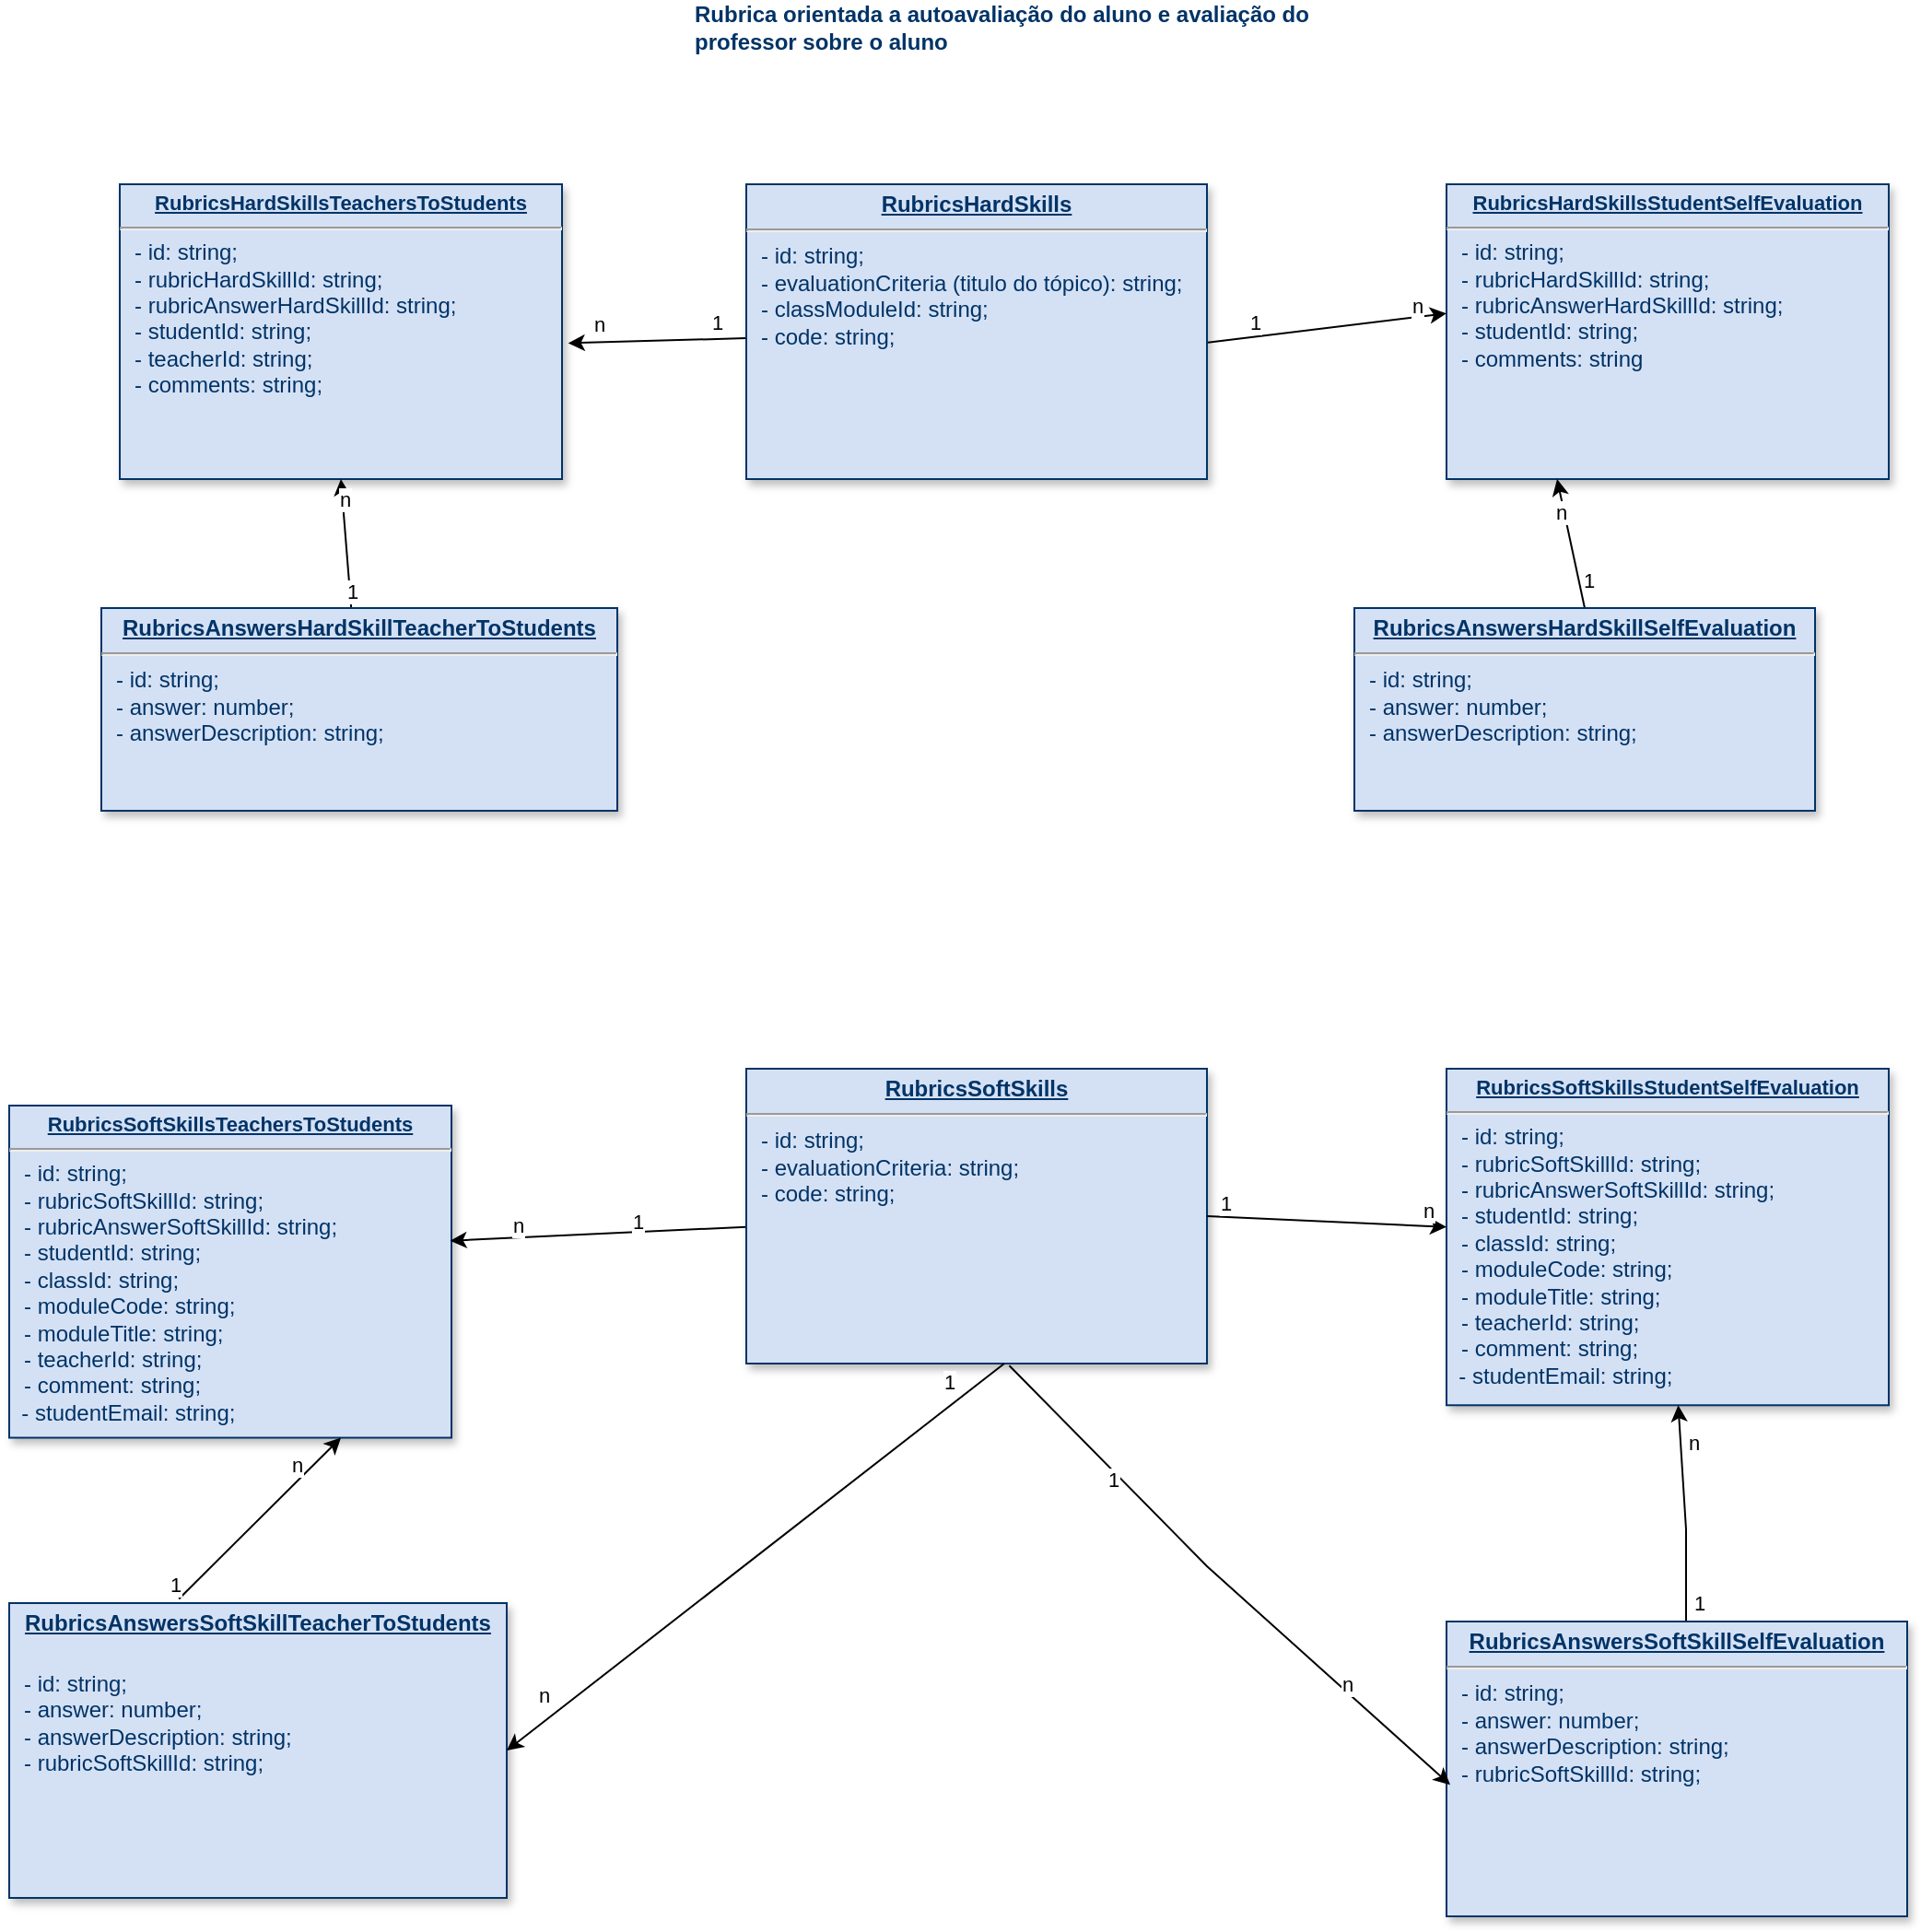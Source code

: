 <mxfile version="20.0.4" type="github" pages="2">
  <diagram name="Page-1" id="efa7a0a1-bf9b-a30e-e6df-94a7791c09e9">
    <mxGraphModel dx="2047" dy="634" grid="1" gridSize="10" guides="1" tooltips="1" connect="1" arrows="1" fold="1" page="1" pageScale="1" pageWidth="826" pageHeight="1169" background="none" math="0" shadow="0">
      <root>
        <mxCell id="0" />
        <mxCell id="1" parent="0" />
        <mxCell id="NOqUeeqSE9eqxAVqKbFz-117" style="edgeStyle=none;rounded=0;orthogonalLoop=1;jettySize=auto;html=1;entryX=1.014;entryY=0.539;entryDx=0;entryDy=0;entryPerimeter=0;" parent="1" source="25" target="NOqUeeqSE9eqxAVqKbFz-115" edge="1">
          <mxGeometry relative="1" as="geometry" />
        </mxCell>
        <mxCell id="NOqUeeqSE9eqxAVqKbFz-118" value="1" style="edgeLabel;html=1;align=center;verticalAlign=middle;resizable=0;points=[];" parent="NOqUeeqSE9eqxAVqKbFz-117" vertex="1" connectable="0">
          <mxGeometry x="-0.417" y="1" relative="1" as="geometry">
            <mxPoint x="12" y="-11" as="offset" />
          </mxGeometry>
        </mxCell>
        <mxCell id="NOqUeeqSE9eqxAVqKbFz-147" value="n" style="edgeLabel;html=1;align=center;verticalAlign=middle;resizable=0;points=[];fontSize=11;" parent="NOqUeeqSE9eqxAVqKbFz-117" vertex="1" connectable="0">
          <mxGeometry x="0.662" y="-3" relative="1" as="geometry">
            <mxPoint y="-7" as="offset" />
          </mxGeometry>
        </mxCell>
        <mxCell id="25" value="&lt;p style=&quot;margin: 0px; margin-top: 4px; text-align: center; text-decoration: underline;&quot;&gt;&lt;strong&gt;RubricsHardSkills&lt;/strong&gt;&lt;/p&gt;&lt;hr&gt;&lt;p style=&quot;margin: 0px; margin-left: 8px;&quot;&gt;- id: string;&lt;/p&gt;&lt;p style=&quot;margin: 0px; margin-left: 8px;&quot;&gt;- evaluationCriteria (titulo do tópico): string;&lt;/p&gt;&lt;p style=&quot;margin: 0px; margin-left: 8px;&quot;&gt;&lt;span style=&quot;background-color: initial;&quot;&gt;- classModuleId: string;&lt;/span&gt;&lt;br&gt;&lt;/p&gt;&lt;p style=&quot;margin: 0px; margin-left: 8px;&quot;&gt;&lt;span style=&quot;background-color: initial;&quot;&gt;- code: string;&lt;/span&gt;&lt;/p&gt;&lt;p style=&quot;margin: 0px; margin-left: 8px;&quot;&gt;&lt;br&gt;&lt;/p&gt;&lt;p style=&quot;margin: 0px; margin-left: 8px;&quot;&gt;&lt;br&gt;&lt;/p&gt;&lt;p style=&quot;margin: 0px; margin-left: 8px;&quot;&gt;&lt;br&gt;&lt;/p&gt;" style="verticalAlign=top;align=left;overflow=fill;fontSize=12;fontFamily=Helvetica;html=1;strokeColor=#003366;shadow=1;fillColor=#D4E1F5;fontColor=#003366" parent="1" vertex="1">
          <mxGeometry x="-140" y="170" width="250" height="160" as="geometry" />
        </mxCell>
        <mxCell id="NOqUeeqSE9eqxAVqKbFz-114" value="&lt;font color=&quot;#003366&quot;&gt;&lt;b&gt;Rubrica orientada a autoavaliação do aluno e avaliação do professor sobre o aluno&lt;/b&gt;&lt;/font&gt;&lt;br&gt;" style="text;html=1;strokeColor=none;fillColor=none;align=left;verticalAlign=middle;whiteSpace=wrap;rounded=0;" parent="1" vertex="1">
          <mxGeometry x="-170" y="70" width="370" height="30" as="geometry" />
        </mxCell>
        <mxCell id="NOqUeeqSE9eqxAVqKbFz-115" value="&lt;p style=&quot;margin: 4px 0px 0px; text-align: center; text-decoration: underline; font-size: 11px;&quot;&gt;&lt;strong style=&quot;&quot;&gt;&lt;font style=&quot;font-size: 11px;&quot;&gt;RubricsHardSkillsTeachersToStudents&lt;/font&gt;&lt;/strong&gt;&lt;/p&gt;&lt;hr style=&quot;font-size: 11px;&quot;&gt;&lt;p style=&quot;margin: 0px; margin-left: 8px;&quot;&gt;- id: string;&lt;/p&gt;&lt;p style=&quot;margin: 0px; margin-left: 8px;&quot;&gt;- rubricHardSkillId: string;&lt;/p&gt;&lt;p style=&quot;margin: 0px; margin-left: 8px;&quot;&gt;- rubricAnswerHardSkillId: string;&lt;/p&gt;&lt;p style=&quot;margin: 0px; margin-left: 8px;&quot;&gt;- studentId: string;&lt;/p&gt;&lt;p style=&quot;margin: 0px; margin-left: 8px;&quot;&gt;- teacherId: string;&lt;/p&gt;&lt;p style=&quot;margin: 0px 0px 0px 8px;&quot;&gt;&lt;span style=&quot;background-color: initial;&quot;&gt;- comments: string;&lt;/span&gt;&lt;br&gt;&lt;/p&gt;&lt;div&gt;&lt;br&gt;&lt;/div&gt;&lt;p style=&quot;margin: 0px; margin-left: 8px;&quot;&gt;&lt;br&gt;&lt;/p&gt;&lt;p style=&quot;margin: 0px; margin-left: 8px;&quot;&gt;&lt;br&gt;&lt;/p&gt;" style="verticalAlign=top;align=left;overflow=fill;fontSize=12;fontFamily=Helvetica;html=1;strokeColor=#003366;shadow=1;fillColor=#D4E1F5;fontColor=#003366" parent="1" vertex="1">
          <mxGeometry x="-480" y="170" width="240" height="160" as="geometry" />
        </mxCell>
        <mxCell id="NOqUeeqSE9eqxAVqKbFz-120" value="&lt;p style=&quot;margin: 4px 0px 0px; text-align: center; text-decoration: underline; font-size: 11px;&quot;&gt;&lt;strong style=&quot;&quot;&gt;&lt;font style=&quot;font-size: 11px;&quot;&gt;RubricsHardSkillsStudentSelfEvaluation&lt;/font&gt;&lt;/strong&gt;&lt;/p&gt;&lt;hr style=&quot;font-size: 11px;&quot;&gt;&lt;p style=&quot;margin: 0px; margin-left: 8px;&quot;&gt;- id: string;&lt;/p&gt;&lt;p style=&quot;margin: 0px; margin-left: 8px;&quot;&gt;- rubricHardSkillId: string;&lt;/p&gt;&lt;p style=&quot;margin: 0px; margin-left: 8px;&quot;&gt;- rubricAnswerHardSkillId: string;&lt;/p&gt;&lt;p style=&quot;margin: 0px; margin-left: 8px;&quot;&gt;- studentId: string;&lt;/p&gt;&lt;p style=&quot;margin: 0px; margin-left: 8px;&quot;&gt;&lt;span style=&quot;background-color: initial;&quot;&gt;- comments: string&lt;/span&gt;&lt;br&gt;&lt;/p&gt;&lt;div&gt;&lt;br&gt;&lt;/div&gt;&lt;p style=&quot;margin: 0px; margin-left: 8px;&quot;&gt;&lt;br&gt;&lt;/p&gt;&lt;p style=&quot;margin: 0px; margin-left: 8px;&quot;&gt;&lt;br&gt;&lt;/p&gt;&lt;p style=&quot;margin: 0px; margin-left: 8px;&quot;&gt;&lt;br&gt;&lt;/p&gt;" style="verticalAlign=top;align=left;overflow=fill;fontSize=12;fontFamily=Helvetica;html=1;strokeColor=#003366;shadow=1;fillColor=#D4E1F5;fontColor=#003366" parent="1" vertex="1">
          <mxGeometry x="240" y="170" width="240" height="160" as="geometry" />
        </mxCell>
        <mxCell id="NOqUeeqSE9eqxAVqKbFz-121" style="edgeStyle=none;rounded=0;orthogonalLoop=1;jettySize=auto;html=1;entryX=0;entryY=0.438;entryDx=0;entryDy=0;entryPerimeter=0;exitX=1.002;exitY=0.537;exitDx=0;exitDy=0;exitPerimeter=0;" parent="1" source="25" target="NOqUeeqSE9eqxAVqKbFz-120" edge="1">
          <mxGeometry relative="1" as="geometry">
            <mxPoint x="60" y="259.397" as="sourcePoint" />
            <mxPoint x="150.48" y="258.96" as="targetPoint" />
          </mxGeometry>
        </mxCell>
        <mxCell id="NOqUeeqSE9eqxAVqKbFz-122" value="1" style="edgeLabel;html=1;align=center;verticalAlign=middle;resizable=0;points=[];" parent="NOqUeeqSE9eqxAVqKbFz-121" vertex="1" connectable="0">
          <mxGeometry x="-0.417" y="1" relative="1" as="geometry">
            <mxPoint x="-12" y="-6" as="offset" />
          </mxGeometry>
        </mxCell>
        <mxCell id="NOqUeeqSE9eqxAVqKbFz-123" value="n" style="edgeLabel;html=1;align=center;verticalAlign=middle;resizable=0;points=[];" parent="NOqUeeqSE9eqxAVqKbFz-121" vertex="1" connectable="0">
          <mxGeometry x="0.546" y="-1" relative="1" as="geometry">
            <mxPoint x="13" y="-9" as="offset" />
          </mxGeometry>
        </mxCell>
        <mxCell id="NOqUeeqSE9eqxAVqKbFz-124" value="&lt;p style=&quot;margin: 4px 0px 0px; text-align: center; text-decoration: underline; font-size: 11px;&quot;&gt;&lt;strong style=&quot;&quot;&gt;&lt;font style=&quot;font-size: 11px;&quot;&gt;RubricsSoftSkillsTeachersToStudents&lt;/font&gt;&lt;/strong&gt;&lt;/p&gt;&lt;hr style=&quot;font-size: 11px;&quot;&gt;&lt;p style=&quot;margin: 0px; margin-left: 8px;&quot;&gt;- id: string;&lt;/p&gt;&lt;p style=&quot;margin: 0px 0px 0px 8px;&quot;&gt;- rubricSoftSkillId: string;&lt;/p&gt;&lt;p style=&quot;margin: 0px 0px 0px 8px;&quot;&gt;- rubricAnswerSoftSkillId: string;&lt;/p&gt;&lt;p style=&quot;margin: 0px 0px 0px 8px;&quot;&gt;- studentId: string;&lt;/p&gt;&lt;p style=&quot;margin: 0px 0px 0px 8px;&quot;&gt;- classId: string;&lt;br&gt;&lt;/p&gt;&lt;p style=&quot;margin: 0px 0px 0px 8px;&quot;&gt;- moduleCode: string;&lt;/p&gt;&lt;p style=&quot;margin: 0px 0px 0px 8px;&quot;&gt;- moduleTitle: string;&lt;/p&gt;&lt;p style=&quot;margin: 0px 0px 0px 8px;&quot;&gt;- teacherId: string;&lt;/p&gt;&lt;p style=&quot;margin: 0px 0px 0px 8px;&quot;&gt;&lt;span style=&quot;background-color: initial;&quot;&gt;- comment: string;&lt;/span&gt;&lt;/p&gt;&lt;div&gt;&amp;nbsp; - studentEmail: string;&lt;/div&gt;&lt;div&gt;&lt;br&gt;&lt;/div&gt;&lt;p style=&quot;margin: 0px; margin-left: 8px;&quot;&gt;&lt;br&gt;&lt;/p&gt;&lt;p style=&quot;margin: 0px; margin-left: 8px;&quot;&gt;&lt;br&gt;&lt;/p&gt;" style="verticalAlign=top;align=left;overflow=fill;fontSize=12;fontFamily=Helvetica;html=1;strokeColor=#003366;shadow=1;fillColor=#D4E1F5;fontColor=#003366" parent="1" vertex="1">
          <mxGeometry x="-540" y="670" width="240" height="180.26" as="geometry" />
        </mxCell>
        <mxCell id="NOqUeeqSE9eqxAVqKbFz-125" style="edgeStyle=none;rounded=0;orthogonalLoop=1;jettySize=auto;html=1;entryX=0.997;entryY=0.407;entryDx=0;entryDy=0;entryPerimeter=0;" parent="1" source="NOqUeeqSE9eqxAVqKbFz-128" target="NOqUeeqSE9eqxAVqKbFz-124" edge="1">
          <mxGeometry relative="1" as="geometry">
            <mxPoint x="120.5" y="555.92" as="sourcePoint" />
            <mxPoint x="220" y="688.18" as="targetPoint" />
            <Array as="points" />
          </mxGeometry>
        </mxCell>
        <mxCell id="NOqUeeqSE9eqxAVqKbFz-126" value="1" style="edgeLabel;html=1;align=center;verticalAlign=middle;resizable=0;points=[];" parent="NOqUeeqSE9eqxAVqKbFz-125" vertex="1" connectable="0">
          <mxGeometry x="-0.417" y="1" relative="1" as="geometry">
            <mxPoint x="-12" y="-6" as="offset" />
          </mxGeometry>
        </mxCell>
        <mxCell id="NOqUeeqSE9eqxAVqKbFz-127" value="n" style="edgeLabel;html=1;align=center;verticalAlign=middle;resizable=0;points=[];" parent="NOqUeeqSE9eqxAVqKbFz-125" vertex="1" connectable="0">
          <mxGeometry x="0.546" y="-1" relative="1" as="geometry">
            <mxPoint y="-6" as="offset" />
          </mxGeometry>
        </mxCell>
        <mxCell id="NOqUeeqSE9eqxAVqKbFz-128" value="&lt;p style=&quot;margin: 0px; margin-top: 4px; text-align: center; text-decoration: underline;&quot;&gt;&lt;strong&gt;RubricsSoftSkills&lt;/strong&gt;&lt;/p&gt;&lt;hr&gt;&lt;p style=&quot;margin: 0px; margin-left: 8px;&quot;&gt;- id: string;&lt;/p&gt;&lt;p style=&quot;margin: 0px; margin-left: 8px;&quot;&gt;- evaluationCriteria: string;&lt;/p&gt;&lt;p style=&quot;margin: 0px; margin-left: 8px;&quot;&gt;- code: string;&lt;/p&gt;&lt;p style=&quot;margin: 0px; margin-left: 8px;&quot;&gt;&lt;br&gt;&lt;/p&gt;&lt;p style=&quot;margin: 0px; margin-left: 8px;&quot;&gt;&lt;br&gt;&lt;/p&gt;&lt;p style=&quot;margin: 0px; margin-left: 8px;&quot;&gt;&lt;br&gt;&lt;/p&gt;" style="verticalAlign=top;align=left;overflow=fill;fontSize=12;fontFamily=Helvetica;html=1;strokeColor=#003366;shadow=1;fillColor=#D4E1F5;fontColor=#003366" parent="1" vertex="1">
          <mxGeometry x="-140" y="650" width="250" height="160" as="geometry" />
        </mxCell>
        <mxCell id="NOqUeeqSE9eqxAVqKbFz-129" value="&lt;p style=&quot;margin: 4px 0px 0px; text-align: center; text-decoration: underline; font-size: 11px;&quot;&gt;&lt;strong style=&quot;&quot;&gt;&lt;font style=&quot;font-size: 11px;&quot;&gt;RubricsSoftSkillsStudentSelfEvaluation&lt;/font&gt;&lt;/strong&gt;&lt;/p&gt;&lt;hr style=&quot;font-size: 11px;&quot;&gt;&lt;p style=&quot;margin: 0px; margin-left: 8px;&quot;&gt;- id: string;&lt;/p&gt;&lt;p style=&quot;margin: 0px; margin-left: 8px;&quot;&gt;- rubricSoftSkillId: string;&lt;/p&gt;&lt;p style=&quot;margin: 0px; margin-left: 8px;&quot;&gt;- rubricAnswerSoftSkillId: string;&lt;/p&gt;&lt;p style=&quot;margin: 0px; margin-left: 8px;&quot;&gt;- studentId: string;&lt;/p&gt;&lt;p style=&quot;margin: 0px; margin-left: 8px;&quot;&gt;- classId: string;&lt;br&gt;&lt;/p&gt;&lt;p style=&quot;margin: 0px; margin-left: 8px;&quot;&gt;- moduleCode: string;&lt;/p&gt;&lt;p style=&quot;margin: 0px; margin-left: 8px;&quot;&gt;- moduleTitle: string;&lt;/p&gt;&lt;p style=&quot;margin: 0px; margin-left: 8px;&quot;&gt;- teacherId: string;&lt;/p&gt;&lt;p style=&quot;margin: 0px; margin-left: 8px;&quot;&gt;&lt;span style=&quot;background-color: initial;&quot;&gt;- comment: string;&lt;/span&gt;&lt;/p&gt;&lt;div&gt;&amp;nbsp; - studentEmail: string;&lt;/div&gt;&lt;p style=&quot;margin: 0px; margin-left: 8px;&quot;&gt;&lt;br&gt;&lt;/p&gt;&lt;p style=&quot;margin: 0px; margin-left: 8px;&quot;&gt;&lt;br&gt;&lt;/p&gt;&lt;p style=&quot;margin: 0px; margin-left: 8px;&quot;&gt;&lt;br&gt;&lt;/p&gt;" style="verticalAlign=top;align=left;overflow=fill;fontSize=12;fontFamily=Helvetica;html=1;strokeColor=#003366;shadow=1;fillColor=#D4E1F5;fontColor=#003366" parent="1" vertex="1">
          <mxGeometry x="240" y="650" width="240" height="182.63" as="geometry" />
        </mxCell>
        <mxCell id="NOqUeeqSE9eqxAVqKbFz-130" style="edgeStyle=none;rounded=0;orthogonalLoop=1;jettySize=auto;html=1;exitX=1;exitY=0.5;exitDx=0;exitDy=0;" parent="1" source="NOqUeeqSE9eqxAVqKbFz-128" target="NOqUeeqSE9eqxAVqKbFz-129" edge="1">
          <mxGeometry relative="1" as="geometry">
            <mxPoint x="-5" y="820.0" as="sourcePoint" />
            <mxPoint x="270" y="900.0" as="targetPoint" />
            <Array as="points" />
          </mxGeometry>
        </mxCell>
        <mxCell id="NOqUeeqSE9eqxAVqKbFz-131" value="1" style="edgeLabel;html=1;align=center;verticalAlign=middle;resizable=0;points=[];" parent="NOqUeeqSE9eqxAVqKbFz-130" vertex="1" connectable="0">
          <mxGeometry x="-0.417" y="1" relative="1" as="geometry">
            <mxPoint x="-28" y="-8" as="offset" />
          </mxGeometry>
        </mxCell>
        <mxCell id="NOqUeeqSE9eqxAVqKbFz-132" value="n" style="edgeLabel;html=1;align=center;verticalAlign=middle;resizable=0;points=[];" parent="NOqUeeqSE9eqxAVqKbFz-130" vertex="1" connectable="0">
          <mxGeometry x="0.546" y="-1" relative="1" as="geometry">
            <mxPoint x="19" y="-9" as="offset" />
          </mxGeometry>
        </mxCell>
        <mxCell id="NOqUeeqSE9eqxAVqKbFz-133" value="&lt;p style=&quot;margin: 0px; margin-top: 4px; text-align: center; text-decoration: underline;&quot;&gt;&lt;strong&gt;RubricsAnswersSoftSkillTeacherToStudents&lt;/strong&gt;&lt;/p&gt;&lt;p style=&quot;margin: 0px; margin-top: 4px; text-align: center; text-decoration: underline;&quot;&gt;&lt;strong&gt;&lt;br&gt;&lt;/strong&gt;&lt;/p&gt;&lt;p style=&quot;margin: 0px; margin-left: 8px;&quot;&gt;- id: string;&lt;/p&gt;&lt;p style=&quot;margin: 0px; margin-left: 8px;&quot;&gt;- answer: number;&lt;/p&gt;&lt;p style=&quot;margin: 0px; margin-left: 8px;&quot;&gt;- answerDescription: string;&lt;/p&gt;&lt;p style=&quot;margin: 0px; margin-left: 8px;&quot;&gt;&lt;span style=&quot;background-color: initial;&quot;&gt;- rubricSoftSkillId: string;&lt;/span&gt;&lt;br&gt;&lt;/p&gt;&lt;p style=&quot;margin: 0px; margin-left: 8px;&quot;&gt;&lt;br&gt;&lt;/p&gt;&lt;p style=&quot;margin: 0px; margin-left: 8px;&quot;&gt;&lt;br&gt;&lt;/p&gt;&lt;p style=&quot;margin: 0px; margin-left: 8px;&quot;&gt;&lt;br&gt;&lt;/p&gt;" style="verticalAlign=top;align=left;overflow=fill;fontSize=12;fontFamily=Helvetica;html=1;strokeColor=#003366;shadow=1;fillColor=#D4E1F5;fontColor=#003366" parent="1" vertex="1">
          <mxGeometry x="-540" y="940" width="270" height="160" as="geometry" />
        </mxCell>
        <mxCell id="NOqUeeqSE9eqxAVqKbFz-134" style="edgeStyle=none;rounded=0;orthogonalLoop=1;jettySize=auto;html=1;entryX=1;entryY=0.5;entryDx=0;entryDy=0;" parent="1" target="NOqUeeqSE9eqxAVqKbFz-133" edge="1">
          <mxGeometry relative="1" as="geometry">
            <mxPoint y="810" as="sourcePoint" />
            <mxPoint x="426.04" y="817.63" as="targetPoint" />
            <Array as="points" />
          </mxGeometry>
        </mxCell>
        <mxCell id="NOqUeeqSE9eqxAVqKbFz-135" value="1" style="edgeLabel;html=1;align=center;verticalAlign=middle;resizable=0;points=[];" parent="NOqUeeqSE9eqxAVqKbFz-134" vertex="1" connectable="0">
          <mxGeometry x="-0.417" y="1" relative="1" as="geometry">
            <mxPoint x="48" y="-52" as="offset" />
          </mxGeometry>
        </mxCell>
        <mxCell id="NOqUeeqSE9eqxAVqKbFz-136" value="n" style="edgeLabel;html=1;align=center;verticalAlign=middle;resizable=0;points=[];" parent="NOqUeeqSE9eqxAVqKbFz-134" vertex="1" connectable="0">
          <mxGeometry x="0.546" y="-1" relative="1" as="geometry">
            <mxPoint x="-41" y="18" as="offset" />
          </mxGeometry>
        </mxCell>
        <mxCell id="NOqUeeqSE9eqxAVqKbFz-137" style="edgeStyle=none;rounded=0;orthogonalLoop=1;jettySize=auto;html=1;" parent="1" target="NOqUeeqSE9eqxAVqKbFz-129" edge="1">
          <mxGeometry relative="1" as="geometry">
            <mxPoint x="370" y="950" as="sourcePoint" />
            <mxPoint x="430" y="829.33" as="targetPoint" />
            <Array as="points">
              <mxPoint x="370" y="900" />
            </Array>
          </mxGeometry>
        </mxCell>
        <mxCell id="NOqUeeqSE9eqxAVqKbFz-138" value="1" style="edgeLabel;html=1;align=center;verticalAlign=middle;resizable=0;points=[];" parent="NOqUeeqSE9eqxAVqKbFz-137" vertex="1" connectable="0">
          <mxGeometry x="-0.417" y="1" relative="1" as="geometry">
            <mxPoint x="8" y="24" as="offset" />
          </mxGeometry>
        </mxCell>
        <mxCell id="NOqUeeqSE9eqxAVqKbFz-139" value="n" style="edgeLabel;html=1;align=center;verticalAlign=middle;resizable=0;points=[];" parent="NOqUeeqSE9eqxAVqKbFz-137" vertex="1" connectable="0">
          <mxGeometry x="0.546" y="-1" relative="1" as="geometry">
            <mxPoint x="5" y="-6" as="offset" />
          </mxGeometry>
        </mxCell>
        <mxCell id="NOqUeeqSE9eqxAVqKbFz-140" style="edgeStyle=none;rounded=0;orthogonalLoop=1;jettySize=auto;html=1;entryX=0.75;entryY=1;entryDx=0;entryDy=0;exitX=0.341;exitY=-0.014;exitDx=0;exitDy=0;exitPerimeter=0;" parent="1" source="NOqUeeqSE9eqxAVqKbFz-133" target="NOqUeeqSE9eqxAVqKbFz-124" edge="1">
          <mxGeometry relative="1" as="geometry">
            <mxPoint x="-420" y="930" as="sourcePoint" />
            <mxPoint x="220" y="747.63" as="targetPoint" />
            <Array as="points" />
          </mxGeometry>
        </mxCell>
        <mxCell id="NOqUeeqSE9eqxAVqKbFz-141" value="1" style="edgeLabel;html=1;align=center;verticalAlign=middle;resizable=0;points=[];" parent="NOqUeeqSE9eqxAVqKbFz-140" vertex="1" connectable="0">
          <mxGeometry x="-0.417" y="1" relative="1" as="geometry">
            <mxPoint x="-27" y="18" as="offset" />
          </mxGeometry>
        </mxCell>
        <mxCell id="NOqUeeqSE9eqxAVqKbFz-142" value="n" style="edgeLabel;html=1;align=center;verticalAlign=middle;resizable=0;points=[];" parent="NOqUeeqSE9eqxAVqKbFz-140" vertex="1" connectable="0">
          <mxGeometry x="0.546" y="-1" relative="1" as="geometry">
            <mxPoint x="-5" y="-6" as="offset" />
          </mxGeometry>
        </mxCell>
        <mxCell id="NOqUeeqSE9eqxAVqKbFz-148" style="edgeStyle=none;rounded=0;orthogonalLoop=1;jettySize=auto;html=1;entryX=0.5;entryY=1;entryDx=0;entryDy=0;fontSize=11;" parent="1" source="NOqUeeqSE9eqxAVqKbFz-143" target="NOqUeeqSE9eqxAVqKbFz-115" edge="1">
          <mxGeometry relative="1" as="geometry" />
        </mxCell>
        <mxCell id="NOqUeeqSE9eqxAVqKbFz-150" value="1" style="edgeLabel;html=1;align=center;verticalAlign=middle;resizable=0;points=[];fontSize=11;" parent="NOqUeeqSE9eqxAVqKbFz-148" vertex="1" connectable="0">
          <mxGeometry x="-0.753" y="-1" relative="1" as="geometry">
            <mxPoint y="-1" as="offset" />
          </mxGeometry>
        </mxCell>
        <mxCell id="NOqUeeqSE9eqxAVqKbFz-151" value="n" style="edgeLabel;html=1;align=center;verticalAlign=middle;resizable=0;points=[];fontSize=11;" parent="NOqUeeqSE9eqxAVqKbFz-148" vertex="1" connectable="0">
          <mxGeometry x="0.676" y="-1" relative="1" as="geometry">
            <mxPoint as="offset" />
          </mxGeometry>
        </mxCell>
        <mxCell id="NOqUeeqSE9eqxAVqKbFz-149" style="edgeStyle=none;rounded=0;orthogonalLoop=1;jettySize=auto;html=1;entryX=0.25;entryY=1;entryDx=0;entryDy=0;fontSize=11;exitX=0.5;exitY=0;exitDx=0;exitDy=0;" parent="1" source="ZEF1d63vRBoqIESM27B--25" target="NOqUeeqSE9eqxAVqKbFz-120" edge="1">
          <mxGeometry relative="1" as="geometry" />
        </mxCell>
        <mxCell id="NOqUeeqSE9eqxAVqKbFz-152" value="1" style="edgeLabel;html=1;align=center;verticalAlign=middle;resizable=0;points=[];fontSize=11;" parent="NOqUeeqSE9eqxAVqKbFz-149" vertex="1" connectable="0">
          <mxGeometry x="-0.81" y="-3" relative="1" as="geometry">
            <mxPoint y="-8" as="offset" />
          </mxGeometry>
        </mxCell>
        <mxCell id="NOqUeeqSE9eqxAVqKbFz-153" value="n" style="edgeLabel;html=1;align=center;verticalAlign=middle;resizable=0;points=[];fontSize=11;" parent="NOqUeeqSE9eqxAVqKbFz-149" vertex="1" connectable="0">
          <mxGeometry x="0.469" y="2" relative="1" as="geometry">
            <mxPoint y="-1" as="offset" />
          </mxGeometry>
        </mxCell>
        <mxCell id="NOqUeeqSE9eqxAVqKbFz-143" value="&lt;p style=&quot;margin: 0px; margin-top: 4px; text-align: center; text-decoration: underline;&quot;&gt;&lt;strong&gt;RubricsAnswersHardSkillTeacherToStudents&lt;/strong&gt;&lt;/p&gt;&lt;hr&gt;&lt;p style=&quot;margin: 0px; margin-left: 8px;&quot;&gt;- id: string;&lt;/p&gt;&lt;p style=&quot;margin: 0px; margin-left: 8px;&quot;&gt;- answer: number;&lt;/p&gt;&lt;p style=&quot;margin: 0px; margin-left: 8px;&quot;&gt;- answerDescription: string;&lt;/p&gt;&lt;p style=&quot;margin: 0px; margin-left: 8px;&quot;&gt;&lt;br&gt;&lt;/p&gt;&lt;p style=&quot;margin: 0px; margin-left: 8px;&quot;&gt;&lt;br&gt;&lt;/p&gt;&lt;p style=&quot;margin: 0px; margin-left: 8px;&quot;&gt;&lt;br&gt;&lt;/p&gt;&lt;p style=&quot;margin: 0px; margin-left: 8px;&quot;&gt;&lt;br&gt;&lt;/p&gt;" style="verticalAlign=top;align=left;overflow=fill;fontSize=12;fontFamily=Helvetica;html=1;strokeColor=#003366;shadow=1;fillColor=#D4E1F5;fontColor=#003366" parent="1" vertex="1">
          <mxGeometry x="-490" y="400" width="280" height="110" as="geometry" />
        </mxCell>
        <mxCell id="ZEF1d63vRBoqIESM27B--25" value="&lt;p style=&quot;margin: 0px; margin-top: 4px; text-align: center; text-decoration: underline;&quot;&gt;&lt;strong&gt;RubricsAnswersHardSkillSelfEvaluation&lt;/strong&gt;&lt;/p&gt;&lt;hr&gt;&lt;p style=&quot;margin: 0px; margin-left: 8px;&quot;&gt;- id: string;&lt;/p&gt;&lt;p style=&quot;margin: 0px; margin-left: 8px;&quot;&gt;- answer: number;&lt;/p&gt;&lt;p style=&quot;margin: 0px; margin-left: 8px;&quot;&gt;- answerDescription: string;&lt;/p&gt;&lt;p style=&quot;margin: 0px; margin-left: 8px;&quot;&gt;&lt;br&gt;&lt;/p&gt;&lt;p style=&quot;margin: 0px; margin-left: 8px;&quot;&gt;&lt;br&gt;&lt;/p&gt;&lt;p style=&quot;margin: 0px; margin-left: 8px;&quot;&gt;&lt;br&gt;&lt;/p&gt;&lt;p style=&quot;margin: 0px; margin-left: 8px;&quot;&gt;&lt;br&gt;&lt;/p&gt;" style="verticalAlign=top;align=left;overflow=fill;fontSize=12;fontFamily=Helvetica;html=1;strokeColor=#003366;shadow=1;fillColor=#D4E1F5;fontColor=#003366" vertex="1" parent="1">
          <mxGeometry x="190" y="400" width="250" height="110" as="geometry" />
        </mxCell>
        <mxCell id="ZEF1d63vRBoqIESM27B--26" value="&lt;p style=&quot;margin: 0px; margin-top: 4px; text-align: center; text-decoration: underline;&quot;&gt;&lt;strong&gt;RubricsAnswersSoftSkillSelfEvaluation&lt;/strong&gt;&lt;/p&gt;&lt;hr&gt;&lt;p style=&quot;margin: 0px; margin-left: 8px;&quot;&gt;- id: string;&lt;/p&gt;&lt;p style=&quot;margin: 0px; margin-left: 8px;&quot;&gt;- answer: number;&lt;/p&gt;&lt;p style=&quot;margin: 0px; margin-left: 8px;&quot;&gt;- answerDescription: string;&lt;/p&gt;&lt;p style=&quot;margin: 0px; margin-left: 8px;&quot;&gt;&lt;span style=&quot;background-color: initial;&quot;&gt;- rubricSoftSkillId: string;&lt;/span&gt;&lt;br&gt;&lt;/p&gt;&lt;p style=&quot;margin: 0px; margin-left: 8px;&quot;&gt;&lt;br&gt;&lt;/p&gt;&lt;p style=&quot;margin: 0px; margin-left: 8px;&quot;&gt;&lt;br&gt;&lt;/p&gt;&lt;p style=&quot;margin: 0px; margin-left: 8px;&quot;&gt;&lt;br&gt;&lt;/p&gt;" style="verticalAlign=top;align=left;overflow=fill;fontSize=12;fontFamily=Helvetica;html=1;strokeColor=#003366;shadow=1;fillColor=#D4E1F5;fontColor=#003366" vertex="1" parent="1">
          <mxGeometry x="240" y="950" width="250" height="160" as="geometry" />
        </mxCell>
        <mxCell id="ZEF1d63vRBoqIESM27B--27" style="edgeStyle=none;rounded=0;orthogonalLoop=1;jettySize=auto;html=1;entryX=0.008;entryY=0.554;entryDx=0;entryDy=0;entryPerimeter=0;exitX=0.571;exitY=1.007;exitDx=0;exitDy=0;exitPerimeter=0;" edge="1" parent="1" source="NOqUeeqSE9eqxAVqKbFz-128" target="ZEF1d63vRBoqIESM27B--26">
          <mxGeometry relative="1" as="geometry">
            <mxPoint x="10" y="820" as="sourcePoint" />
            <mxPoint x="-385" y="950" as="targetPoint" />
            <Array as="points">
              <mxPoint x="110" y="920" />
            </Array>
          </mxGeometry>
        </mxCell>
        <mxCell id="ZEF1d63vRBoqIESM27B--28" value="1" style="edgeLabel;html=1;align=center;verticalAlign=middle;resizable=0;points=[];" vertex="1" connectable="0" parent="ZEF1d63vRBoqIESM27B--27">
          <mxGeometry x="-0.417" y="1" relative="1" as="geometry">
            <mxPoint x="-12" y="-6" as="offset" />
          </mxGeometry>
        </mxCell>
        <mxCell id="ZEF1d63vRBoqIESM27B--29" value="n" style="edgeLabel;html=1;align=center;verticalAlign=middle;resizable=0;points=[];" vertex="1" connectable="0" parent="ZEF1d63vRBoqIESM27B--27">
          <mxGeometry x="0.546" y="-1" relative="1" as="geometry">
            <mxPoint y="-6" as="offset" />
          </mxGeometry>
        </mxCell>
      </root>
    </mxGraphModel>
  </diagram>
  <diagram id="Prl8rRmy_3rRpPF7xjga" name="Page-2">
    <mxGraphModel dx="944" dy="490" grid="1" gridSize="10" guides="1" tooltips="1" connect="1" arrows="1" fold="1" page="1" pageScale="1" pageWidth="827" pageHeight="1169" math="0" shadow="0">
      <root>
        <mxCell id="0" />
        <mxCell id="1" parent="0" />
        <mxCell id="uF2NcqK8k399FmXNPOdp-1" style="edgeStyle=none;rounded=0;orthogonalLoop=1;jettySize=auto;html=1;entryX=0.75;entryY=0;entryDx=0;entryDy=0;" edge="1" parent="1" source="uF2NcqK8k399FmXNPOdp-4" target="uF2NcqK8k399FmXNPOdp-5">
          <mxGeometry relative="1" as="geometry" />
        </mxCell>
        <mxCell id="uF2NcqK8k399FmXNPOdp-2" value="1" style="edgeLabel;html=1;align=center;verticalAlign=middle;resizable=0;points=[];" vertex="1" connectable="0" parent="uF2NcqK8k399FmXNPOdp-1">
          <mxGeometry x="-0.417" y="1" relative="1" as="geometry">
            <mxPoint x="12" y="-11" as="offset" />
          </mxGeometry>
        </mxCell>
        <mxCell id="uF2NcqK8k399FmXNPOdp-3" value="n" style="edgeLabel;html=1;align=center;verticalAlign=middle;resizable=0;points=[];fontSize=11;" vertex="1" connectable="0" parent="uF2NcqK8k399FmXNPOdp-1">
          <mxGeometry x="0.662" y="-3" relative="1" as="geometry">
            <mxPoint y="-7" as="offset" />
          </mxGeometry>
        </mxCell>
        <mxCell id="uF2NcqK8k399FmXNPOdp-4" value="&lt;p style=&quot;margin: 0px; margin-top: 4px; text-align: center; text-decoration: underline;&quot;&gt;&lt;strong&gt;RubricSkillStudentToTeachers&lt;/strong&gt;&lt;/p&gt;&lt;hr&gt;&lt;p style=&quot;margin: 0px; margin-left: 8px;&quot;&gt;- id: string;&lt;/p&gt;&lt;p style=&quot;margin: 0px; margin-left: 8px;&quot;&gt;- evaluationCriteria (titulo do tópico): string;&lt;/p&gt;&lt;p style=&quot;margin: 0px; margin-left: 8px;&quot;&gt;&lt;span style=&quot;background-color: initial;&quot;&gt;- code: string;&lt;/span&gt;&lt;br&gt;&lt;/p&gt;&lt;p style=&quot;margin: 0px; margin-left: 8px;&quot;&gt;&lt;br&gt;&lt;/p&gt;&lt;p style=&quot;margin: 0px; margin-left: 8px;&quot;&gt;&lt;br&gt;&lt;/p&gt;&lt;p style=&quot;margin: 0px; margin-left: 8px;&quot;&gt;&lt;br&gt;&lt;/p&gt;" style="verticalAlign=top;align=left;overflow=fill;fontSize=12;fontFamily=Helvetica;html=1;strokeColor=#003366;shadow=1;fillColor=#D4E1F5;fontColor=#003366" vertex="1" parent="1">
          <mxGeometry x="520" y="55" width="250" height="110" as="geometry" />
        </mxCell>
        <mxCell id="uF2NcqK8k399FmXNPOdp-5" value="&lt;p style=&quot;margin: 4px 0px 0px; text-align: center; text-decoration: underline; font-size: 11px;&quot;&gt;&lt;strong style=&quot;&quot;&gt;&lt;font style=&quot;font-size: 11px;&quot;&gt;RubricStudentToTeachers&lt;/font&gt;&lt;/strong&gt;&lt;/p&gt;&lt;hr style=&quot;font-size: 11px;&quot;&gt;&lt;p style=&quot;margin: 0px; margin-left: 8px;&quot;&gt;- id: string;&lt;/p&gt;&lt;p style=&quot;margin: 0px; margin-left: 8px;&quot;&gt;- rubricSkillStudentToTeacherId: string;&lt;/p&gt;&lt;p style=&quot;margin: 0px; margin-left: 8px;&quot;&gt;- rubricAnswerStudentToTeacherId: string;&lt;/p&gt;&lt;p style=&quot;margin: 0px; margin-left: 8px;&quot;&gt;- studentId: string;&lt;/p&gt;&lt;p style=&quot;margin: 0px; margin-left: 8px;&quot;&gt;- teacherId: string;&lt;/p&gt;&lt;p style=&quot;margin: 0px 0px 0px 8px;&quot;&gt;&lt;span style=&quot;background-color: initial;&quot;&gt;- classModuleId: string;&lt;/span&gt;&lt;br&gt;&lt;/p&gt;&lt;p style=&quot;margin: 0px 0px 0px 8px;&quot;&gt;&lt;span style=&quot;background-color: initial;&quot;&gt;- studentEmail: string;&lt;/span&gt;&lt;/p&gt;&lt;div&gt;&lt;span style=&quot;background-color: initial;&quot;&gt;&lt;br&gt;&lt;/span&gt;&lt;/div&gt;&lt;div&gt;&lt;br&gt;&lt;/div&gt;&lt;p style=&quot;margin: 0px; margin-left: 8px;&quot;&gt;&lt;br&gt;&lt;/p&gt;&lt;p style=&quot;margin: 0px; margin-left: 8px;&quot;&gt;&lt;br&gt;&lt;/p&gt;" style="verticalAlign=top;align=left;overflow=fill;fontSize=12;fontFamily=Helvetica;html=1;strokeColor=#003366;shadow=1;fillColor=#D4E1F5;fontColor=#003366" vertex="1" parent="1">
          <mxGeometry x="310" y="240" width="240" height="140" as="geometry" />
        </mxCell>
        <mxCell id="uF2NcqK8k399FmXNPOdp-6" style="edgeStyle=none;rounded=0;orthogonalLoop=1;jettySize=auto;html=1;entryX=0.25;entryY=0;entryDx=0;entryDy=0;fontSize=11;" edge="1" parent="1" source="uF2NcqK8k399FmXNPOdp-9" target="uF2NcqK8k399FmXNPOdp-5">
          <mxGeometry relative="1" as="geometry" />
        </mxCell>
        <mxCell id="uF2NcqK8k399FmXNPOdp-7" value="1" style="edgeLabel;html=1;align=center;verticalAlign=middle;resizable=0;points=[];fontSize=11;" vertex="1" connectable="0" parent="uF2NcqK8k399FmXNPOdp-6">
          <mxGeometry x="-0.753" y="-1" relative="1" as="geometry">
            <mxPoint y="-1" as="offset" />
          </mxGeometry>
        </mxCell>
        <mxCell id="uF2NcqK8k399FmXNPOdp-8" value="n" style="edgeLabel;html=1;align=center;verticalAlign=middle;resizable=0;points=[];fontSize=11;" vertex="1" connectable="0" parent="uF2NcqK8k399FmXNPOdp-6">
          <mxGeometry x="0.676" y="-1" relative="1" as="geometry">
            <mxPoint as="offset" />
          </mxGeometry>
        </mxCell>
        <mxCell id="uF2NcqK8k399FmXNPOdp-9" value="&lt;p style=&quot;margin: 0px; margin-top: 4px; text-align: center; text-decoration: underline;&quot;&gt;&lt;strong&gt;RubricAnswerStudentToTeachers&lt;/strong&gt;&lt;/p&gt;&lt;hr&gt;&lt;p style=&quot;margin: 0px; margin-left: 8px;&quot;&gt;- id: string;&lt;/p&gt;&lt;p style=&quot;margin: 0px; margin-left: 8px;&quot;&gt;- answer: number;&lt;/p&gt;&lt;p style=&quot;margin: 0px; margin-left: 8px;&quot;&gt;- answerDescription: string;&lt;/p&gt;&lt;p style=&quot;margin: 0px; margin-left: 8px;&quot;&gt;&lt;br&gt;&lt;/p&gt;&lt;p style=&quot;margin: 0px; margin-left: 8px;&quot;&gt;&lt;br&gt;&lt;/p&gt;&lt;p style=&quot;margin: 0px; margin-left: 8px;&quot;&gt;&lt;br&gt;&lt;/p&gt;&lt;p style=&quot;margin: 0px; margin-left: 8px;&quot;&gt;&lt;br&gt;&lt;/p&gt;" style="verticalAlign=top;align=left;overflow=fill;fontSize=12;fontFamily=Helvetica;html=1;strokeColor=#003366;shadow=1;fillColor=#D4E1F5;fontColor=#003366" vertex="1" parent="1">
          <mxGeometry x="80" y="55" width="280" height="110" as="geometry" />
        </mxCell>
        <mxCell id="pzy1HU__WlkyTP4uDwkr-2" value="&lt;b&gt;&lt;font style=&quot;font-size: 14px;&quot;&gt;Student evaluation in relation to the teacher&lt;/font&gt;&lt;/b&gt;" style="text;html=1;strokeColor=none;fillColor=none;align=left;verticalAlign=middle;whiteSpace=wrap;rounded=0;" vertex="1" parent="1">
          <mxGeometry x="80" y="10" width="310" height="30" as="geometry" />
        </mxCell>
        <mxCell id="FMRwZrLcPg0qQWJ8936e-1" style="edgeStyle=none;rounded=0;orthogonalLoop=1;jettySize=auto;html=1;entryX=0.75;entryY=0;entryDx=0;entryDy=0;" edge="1" parent="1" source="FMRwZrLcPg0qQWJ8936e-4" target="FMRwZrLcPg0qQWJ8936e-5">
          <mxGeometry relative="1" as="geometry" />
        </mxCell>
        <mxCell id="FMRwZrLcPg0qQWJ8936e-2" value="1" style="edgeLabel;html=1;align=center;verticalAlign=middle;resizable=0;points=[];" vertex="1" connectable="0" parent="FMRwZrLcPg0qQWJ8936e-1">
          <mxGeometry x="-0.417" y="1" relative="1" as="geometry">
            <mxPoint x="12" y="-11" as="offset" />
          </mxGeometry>
        </mxCell>
        <mxCell id="FMRwZrLcPg0qQWJ8936e-3" value="n" style="edgeLabel;html=1;align=center;verticalAlign=middle;resizable=0;points=[];fontSize=11;" vertex="1" connectable="0" parent="FMRwZrLcPg0qQWJ8936e-1">
          <mxGeometry x="0.662" y="-3" relative="1" as="geometry">
            <mxPoint y="-7" as="offset" />
          </mxGeometry>
        </mxCell>
        <mxCell id="FMRwZrLcPg0qQWJ8936e-4" value="&lt;p style=&quot;margin: 0px; margin-top: 4px; text-align: center; text-decoration: underline;&quot;&gt;&lt;strong&gt;RubricSkillStudentToModule&lt;/strong&gt;&lt;/p&gt;&lt;hr&gt;&lt;p style=&quot;margin: 0px; margin-left: 8px;&quot;&gt;- id: string;&lt;/p&gt;&lt;p style=&quot;margin: 0px; margin-left: 8px;&quot;&gt;- evaluationCriteria (titulo do tópico): string;&lt;/p&gt;&lt;p style=&quot;margin: 0px; margin-left: 8px;&quot;&gt;&lt;span style=&quot;background-color: initial;&quot;&gt;- code: string;&lt;/span&gt;&lt;br&gt;&lt;/p&gt;&lt;p style=&quot;margin: 0px; margin-left: 8px;&quot;&gt;&lt;br&gt;&lt;/p&gt;&lt;p style=&quot;margin: 0px; margin-left: 8px;&quot;&gt;&lt;br&gt;&lt;/p&gt;&lt;p style=&quot;margin: 0px; margin-left: 8px;&quot;&gt;&lt;br&gt;&lt;/p&gt;" style="verticalAlign=top;align=left;overflow=fill;fontSize=12;fontFamily=Helvetica;html=1;strokeColor=#003366;shadow=1;fillColor=#D4E1F5;fontColor=#003366" vertex="1" parent="1">
          <mxGeometry x="490" y="460" width="250" height="110" as="geometry" />
        </mxCell>
        <mxCell id="FMRwZrLcPg0qQWJ8936e-5" value="&lt;p style=&quot;margin: 4px 0px 0px; text-align: center; text-decoration: underline; font-size: 11px;&quot;&gt;&lt;strong style=&quot;&quot;&gt;&lt;font style=&quot;font-size: 11px;&quot;&gt;RubricStudentToModules&lt;/font&gt;&lt;/strong&gt;&lt;/p&gt;&lt;hr style=&quot;font-size: 11px;&quot;&gt;&lt;p style=&quot;margin: 0px; margin-left: 8px;&quot;&gt;- id: string;&lt;/p&gt;&lt;p style=&quot;margin: 0px; margin-left: 8px;&quot;&gt;- rubricSkillStudentToTeacherId: string;&lt;/p&gt;&lt;p style=&quot;margin: 0px; margin-left: 8px;&quot;&gt;- rubricAnswerStudentToTeacherId: string;&lt;/p&gt;&lt;p style=&quot;margin: 0px; margin-left: 8px;&quot;&gt;- studentId: string;&lt;/p&gt;&lt;p style=&quot;margin: 0px; margin-left: 8px;&quot;&gt;- teacherId: string;&lt;/p&gt;&lt;p style=&quot;margin: 0px 0px 0px 8px;&quot;&gt;&lt;span style=&quot;background-color: initial;&quot;&gt;- classModuleId: string;&lt;/span&gt;&lt;br&gt;&lt;/p&gt;&lt;p style=&quot;margin: 0px 0px 0px 8px;&quot;&gt;&lt;span style=&quot;background-color: initial;&quot;&gt;- studentEmail: string;&lt;/span&gt;&lt;/p&gt;" style="verticalAlign=top;align=left;overflow=fill;fontSize=12;fontFamily=Helvetica;html=1;strokeColor=#003366;shadow=1;fillColor=#D4E1F5;fontColor=#003366" vertex="1" parent="1">
          <mxGeometry x="280" y="645" width="240" height="145" as="geometry" />
        </mxCell>
        <mxCell id="FMRwZrLcPg0qQWJ8936e-6" style="edgeStyle=none;rounded=0;orthogonalLoop=1;jettySize=auto;html=1;entryX=0.25;entryY=0;entryDx=0;entryDy=0;fontSize=11;" edge="1" parent="1" source="FMRwZrLcPg0qQWJ8936e-9" target="FMRwZrLcPg0qQWJ8936e-5">
          <mxGeometry relative="1" as="geometry" />
        </mxCell>
        <mxCell id="FMRwZrLcPg0qQWJ8936e-7" value="1" style="edgeLabel;html=1;align=center;verticalAlign=middle;resizable=0;points=[];fontSize=11;" vertex="1" connectable="0" parent="FMRwZrLcPg0qQWJ8936e-6">
          <mxGeometry x="-0.753" y="-1" relative="1" as="geometry">
            <mxPoint y="-1" as="offset" />
          </mxGeometry>
        </mxCell>
        <mxCell id="FMRwZrLcPg0qQWJ8936e-8" value="n" style="edgeLabel;html=1;align=center;verticalAlign=middle;resizable=0;points=[];fontSize=11;" vertex="1" connectable="0" parent="FMRwZrLcPg0qQWJ8936e-6">
          <mxGeometry x="0.676" y="-1" relative="1" as="geometry">
            <mxPoint as="offset" />
          </mxGeometry>
        </mxCell>
        <mxCell id="FMRwZrLcPg0qQWJ8936e-9" value="&lt;p style=&quot;margin: 0px; margin-top: 4px; text-align: center; text-decoration: underline;&quot;&gt;&lt;strong&gt;RubricAnswerStudentToModule&lt;/strong&gt;&lt;/p&gt;&lt;hr&gt;&lt;p style=&quot;margin: 0px; margin-left: 8px;&quot;&gt;- id: string;&lt;/p&gt;&lt;p style=&quot;margin: 0px; margin-left: 8px;&quot;&gt;- answer: number;&lt;/p&gt;&lt;p style=&quot;margin: 0px; margin-left: 8px;&quot;&gt;- answerDescription: string;&lt;/p&gt;&lt;p style=&quot;margin: 0px; margin-left: 8px;&quot;&gt;&lt;br&gt;&lt;/p&gt;&lt;p style=&quot;margin: 0px; margin-left: 8px;&quot;&gt;&lt;br&gt;&lt;/p&gt;&lt;p style=&quot;margin: 0px; margin-left: 8px;&quot;&gt;&lt;br&gt;&lt;/p&gt;&lt;p style=&quot;margin: 0px; margin-left: 8px;&quot;&gt;&lt;br&gt;&lt;/p&gt;" style="verticalAlign=top;align=left;overflow=fill;fontSize=12;fontFamily=Helvetica;html=1;strokeColor=#003366;shadow=1;fillColor=#D4E1F5;fontColor=#003366" vertex="1" parent="1">
          <mxGeometry x="50" y="460" width="280" height="110" as="geometry" />
        </mxCell>
        <mxCell id="FMRwZrLcPg0qQWJ8936e-10" value="&lt;b&gt;&lt;font style=&quot;font-size: 14px;&quot;&gt;Student evaluation in relation to the course(module)&lt;/font&gt;&lt;/b&gt;" style="text;html=1;strokeColor=none;fillColor=none;align=left;verticalAlign=middle;whiteSpace=wrap;rounded=0;" vertex="1" parent="1">
          <mxGeometry x="50" y="410" width="310" height="30" as="geometry" />
        </mxCell>
        <mxCell id="FMRwZrLcPg0qQWJ8936e-11" style="edgeStyle=none;rounded=0;orthogonalLoop=1;jettySize=auto;html=1;entryX=0.75;entryY=0;entryDx=0;entryDy=0;" edge="1" source="FMRwZrLcPg0qQWJ8936e-14" target="FMRwZrLcPg0qQWJ8936e-15" parent="1">
          <mxGeometry relative="1" as="geometry" />
        </mxCell>
        <mxCell id="FMRwZrLcPg0qQWJ8936e-12" value="1" style="edgeLabel;html=1;align=center;verticalAlign=middle;resizable=0;points=[];" vertex="1" connectable="0" parent="FMRwZrLcPg0qQWJ8936e-11">
          <mxGeometry x="-0.417" y="1" relative="1" as="geometry">
            <mxPoint x="12" y="-11" as="offset" />
          </mxGeometry>
        </mxCell>
        <mxCell id="FMRwZrLcPg0qQWJ8936e-13" value="n" style="edgeLabel;html=1;align=center;verticalAlign=middle;resizable=0;points=[];fontSize=11;" vertex="1" connectable="0" parent="FMRwZrLcPg0qQWJ8936e-11">
          <mxGeometry x="0.662" y="-3" relative="1" as="geometry">
            <mxPoint y="-7" as="offset" />
          </mxGeometry>
        </mxCell>
        <mxCell id="FMRwZrLcPg0qQWJ8936e-14" value="&lt;p style=&quot;margin: 0px; margin-top: 4px; text-align: center; text-decoration: underline;&quot;&gt;&lt;strong&gt;RubricSkillStudentToAcademicSupports&lt;/strong&gt;&lt;/p&gt;&lt;strong style=&quot;text-align: center;&quot;&gt;&lt;br&gt;&lt;br&gt;&lt;/strong&gt;&lt;hr&gt;&lt;p style=&quot;margin: 0px; margin-left: 8px;&quot;&gt;- id: string;&lt;/p&gt;&lt;p style=&quot;margin: 0px; margin-left: 8px;&quot;&gt;- evaluationCriteria (titulo do tópico): string;&lt;/p&gt;&lt;p style=&quot;margin: 0px; margin-left: 8px;&quot;&gt;&lt;span style=&quot;background-color: initial;&quot;&gt;- code: string;&lt;/span&gt;&lt;br&gt;&lt;/p&gt;&lt;p style=&quot;margin: 0px; margin-left: 8px;&quot;&gt;&lt;br&gt;&lt;/p&gt;&lt;p style=&quot;margin: 0px; margin-left: 8px;&quot;&gt;&lt;br&gt;&lt;/p&gt;&lt;p style=&quot;margin: 0px; margin-left: 8px;&quot;&gt;&lt;br&gt;&lt;/p&gt;" style="verticalAlign=top;align=left;overflow=fill;fontSize=12;fontFamily=Helvetica;html=1;strokeColor=#003366;shadow=1;fillColor=#D4E1F5;fontColor=#003366" vertex="1" parent="1">
          <mxGeometry x="380" y="880" width="270" height="110" as="geometry" />
        </mxCell>
        <mxCell id="FMRwZrLcPg0qQWJ8936e-15" value="&lt;p style=&quot;margin: 4px 0px 0px; text-align: center; text-decoration: underline; font-size: 11px;&quot;&gt;&lt;strong style=&quot;&quot;&gt;&lt;font style=&quot;font-size: 11px;&quot;&gt;RubricStudentToAcademicSupports&lt;/font&gt;&lt;/strong&gt;&lt;/p&gt;&lt;hr style=&quot;font-size: 11px;&quot;&gt;&lt;p style=&quot;margin: 0px; margin-left: 8px;&quot;&gt;- id: string;&lt;/p&gt;&lt;p style=&quot;margin: 0px; margin-left: 8px;&quot;&gt;- rubricSkillStudentToTeacherId: string;&lt;/p&gt;&lt;p style=&quot;margin: 0px; margin-left: 8px;&quot;&gt;- rubricAnswerStudentToTeacherId: string;&lt;/p&gt;&lt;p style=&quot;margin: 0px; margin-left: 8px;&quot;&gt;- studentId: string;&lt;/p&gt;&lt;p style=&quot;margin: 0px; margin-left: 8px;&quot;&gt;- teacherId: string;&lt;/p&gt;&lt;p style=&quot;margin: 0px 0px 0px 8px;&quot;&gt;&lt;span style=&quot;background-color: initial;&quot;&gt;- classModuleId: string;&lt;/span&gt;&lt;br&gt;&lt;/p&gt;&lt;p style=&quot;margin: 0px 0px 0px 8px;&quot;&gt;&lt;span style=&quot;background-color: initial;&quot;&gt;- studentEmail: string;&lt;/span&gt;&lt;/p&gt;&lt;p style=&quot;margin: 0px 0px 0px 8px;&quot;&gt;&lt;span style=&quot;background-color: initial;&quot;&gt;- comments: string;&lt;/span&gt;&lt;/p&gt;&lt;p style=&quot;margin: 0px 0px 0px 8px;&quot;&gt;&lt;span style=&quot;background-color: initial;&quot;&gt;-reEnrollment: boolean&lt;/span&gt;&lt;/p&gt;" style="verticalAlign=top;align=left;overflow=fill;fontSize=12;fontFamily=Helvetica;html=1;strokeColor=#003366;shadow=1;fillColor=#D4E1F5;fontColor=#003366" vertex="1" parent="1">
          <mxGeometry x="250" y="1065" width="240" height="175" as="geometry" />
        </mxCell>
        <mxCell id="FMRwZrLcPg0qQWJ8936e-16" style="edgeStyle=none;rounded=0;orthogonalLoop=1;jettySize=auto;html=1;entryX=0.25;entryY=0;entryDx=0;entryDy=0;fontSize=11;" edge="1" source="FMRwZrLcPg0qQWJ8936e-19" target="FMRwZrLcPg0qQWJ8936e-15" parent="1">
          <mxGeometry relative="1" as="geometry" />
        </mxCell>
        <mxCell id="FMRwZrLcPg0qQWJ8936e-17" value="1" style="edgeLabel;html=1;align=center;verticalAlign=middle;resizable=0;points=[];fontSize=11;" vertex="1" connectable="0" parent="FMRwZrLcPg0qQWJ8936e-16">
          <mxGeometry x="-0.753" y="-1" relative="1" as="geometry">
            <mxPoint y="-1" as="offset" />
          </mxGeometry>
        </mxCell>
        <mxCell id="FMRwZrLcPg0qQWJ8936e-18" value="n" style="edgeLabel;html=1;align=center;verticalAlign=middle;resizable=0;points=[];fontSize=11;" vertex="1" connectable="0" parent="FMRwZrLcPg0qQWJ8936e-16">
          <mxGeometry x="0.676" y="-1" relative="1" as="geometry">
            <mxPoint as="offset" />
          </mxGeometry>
        </mxCell>
        <mxCell id="FMRwZrLcPg0qQWJ8936e-19" value="&lt;p style=&quot;margin: 0px; margin-top: 4px; text-align: center; text-decoration: underline;&quot;&gt;&lt;strong&gt;RubricAnswerStudentToAcademicSupports&lt;/strong&gt;&lt;/p&gt;&lt;hr&gt;&lt;p style=&quot;margin: 0px; margin-left: 8px;&quot;&gt;- id: string;&lt;/p&gt;&lt;p style=&quot;margin: 0px; margin-left: 8px;&quot;&gt;- answer: number;&lt;/p&gt;&lt;p style=&quot;margin: 0px; margin-left: 8px;&quot;&gt;- answerDescription: string;&lt;/p&gt;&lt;p style=&quot;margin: 0px; margin-left: 8px;&quot;&gt;&lt;br&gt;&lt;/p&gt;&lt;p style=&quot;margin: 0px; margin-left: 8px;&quot;&gt;&lt;br&gt;&lt;/p&gt;&lt;p style=&quot;margin: 0px; margin-left: 8px;&quot;&gt;&lt;br&gt;&lt;/p&gt;&lt;p style=&quot;margin: 0px; margin-left: 8px;&quot;&gt;&lt;br&gt;&lt;/p&gt;" style="verticalAlign=top;align=left;overflow=fill;fontSize=12;fontFamily=Helvetica;html=1;strokeColor=#003366;shadow=1;fillColor=#D4E1F5;fontColor=#003366" vertex="1" parent="1">
          <mxGeometry x="20" y="880" width="280" height="110" as="geometry" />
        </mxCell>
        <mxCell id="FMRwZrLcPg0qQWJ8936e-20" value="&lt;b&gt;&lt;font style=&quot;font-size: 14px;&quot;&gt;Student evaluation in relation to academic support&lt;/font&gt;&lt;/b&gt;" style="text;html=1;strokeColor=none;fillColor=none;align=left;verticalAlign=middle;whiteSpace=wrap;rounded=0;" vertex="1" parent="1">
          <mxGeometry x="20" y="830" width="310" height="30" as="geometry" />
        </mxCell>
      </root>
    </mxGraphModel>
  </diagram>
</mxfile>
